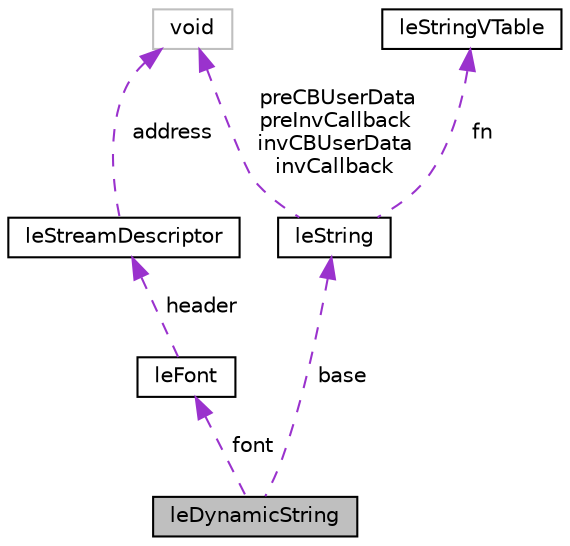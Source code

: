 digraph "leDynamicString"
{
 // INTERACTIVE_SVG=YES
  edge [fontname="Helvetica",fontsize="10",labelfontname="Helvetica",labelfontsize="10"];
  node [fontname="Helvetica",fontsize="10",shape=record];
  Node1 [label="leDynamicString",height=0.2,width=0.4,color="black", fillcolor="grey75", style="filled", fontcolor="black"];
  Node2 -> Node1 [dir="back",color="darkorchid3",fontsize="10",style="dashed",label=" font" ,fontname="Helvetica"];
  Node2 [label="leFont",height=0.2,width=0.4,color="black", fillcolor="white", style="filled",URL="$structleFont.html",tooltip="This struct represents a font object. "];
  Node3 -> Node2 [dir="back",color="darkorchid3",fontsize="10",style="dashed",label=" header" ,fontname="Helvetica"];
  Node3 [label="leStreamDescriptor",height=0.2,width=0.4,color="black", fillcolor="white", style="filled",URL="$structleStreamDescriptor.html",tooltip="This struct represents a stream descriptor. "];
  Node4 -> Node3 [dir="back",color="darkorchid3",fontsize="10",style="dashed",label=" address" ,fontname="Helvetica"];
  Node4 [label="void",height=0.2,width=0.4,color="grey75", fillcolor="white", style="filled"];
  Node5 -> Node1 [dir="back",color="darkorchid3",fontsize="10",style="dashed",label=" base" ,fontname="Helvetica"];
  Node5 [label="leString",height=0.2,width=0.4,color="black", fillcolor="white", style="filled",URL="$structleString.html",tooltip="This struct represents a string. "];
  Node4 -> Node5 [dir="back",color="darkorchid3",fontsize="10",style="dashed",label=" preCBUserData\npreInvCallback\ninvCBUserData\ninvCallback" ,fontname="Helvetica"];
  Node6 -> Node5 [dir="back",color="darkorchid3",fontsize="10",style="dashed",label=" fn" ,fontname="Helvetica"];
  Node6 [label="leStringVTable",height=0.2,width=0.4,color="black", fillcolor="white", style="filled",URL="$structleStringVTable.html"];
}

